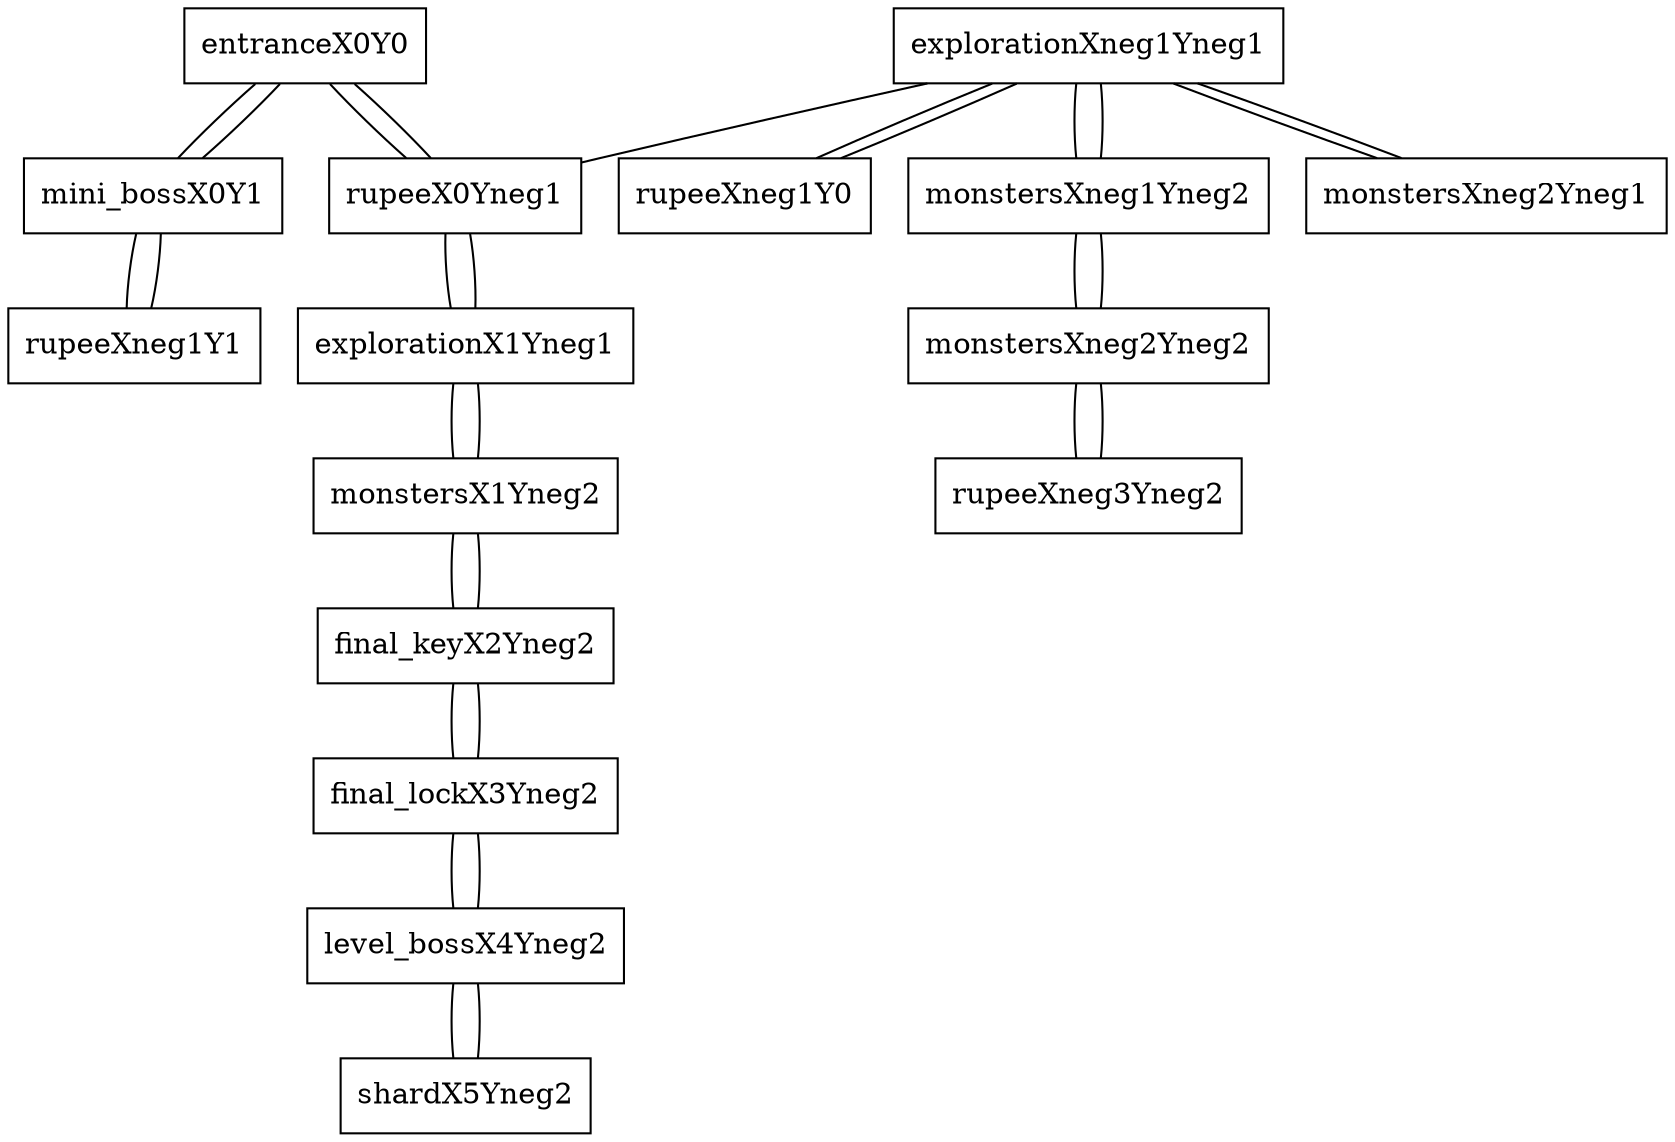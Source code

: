 graph space {

node [shape="box"]; entranceX0Y0 [pad="1.5,0.0" pos="0,0!"]; rupeeX0Yneg1 [pad="1.5,0.0" pos="0,-1!"]; explorationXneg1Yneg1 [pad="1.5,0.0" pos="-1,-1!"]; monstersXneg1Yneg2 [pad="1.5,0.0" pos="-1,-2!"]; monstersXneg2Yneg1 [pad="1.5,0.0" pos="-2,-1!"]; rupeeXneg1Y0 [pad="1.5,0.0" pos="-1,0!"]; monstersXneg2Yneg2 [pad="1.5,0.0" pos="-2,-2!"]; rupeeXneg3Yneg2 [pad="1.5,0.0" pos="-3,-2!"]; mini_bossX0Y1 [pad="1.5,0.0" pos="0,1!"]; rupeeXneg1Y1 [pad="1.5,0.0" pos="-1,1!"]; explorationX1Yneg1 [pad="1.5,0.0" pos="1,-1!"]; monstersX1Yneg2 [pad="1.5,0.0" pos="1,-2!"]; final_keyX2Yneg2 [pad="1.5,0.0" pos="2,-2!"]; final_lockX3Yneg2 [pad="1.5,0.0" pos="3,-2!"]; level_bossX4Yneg2 [pad="1.5,0.0" pos="4,-2!"]; shardX5Yneg2 [pad="1.5,0.0" pos="5,-2!"]; 
entranceX0Y0 -- mini_bossX0Y1;
entranceX0Y0 -- rupeeX0Yneg1;
rupeeX0Yneg1 -- entranceX0Y0;
rupeeX0Yneg1 -- explorationX1Yneg1;
explorationXneg1Yneg1 -- monstersXneg1Yneg2;
explorationXneg1Yneg1 -- monstersXneg2Yneg1;
explorationXneg1Yneg1 -- rupeeXneg1Y0;
explorationXneg1Yneg1 -- rupeeX0Yneg1;
monstersXneg1Yneg2 -- monstersXneg2Yneg2;
monstersXneg1Yneg2 -- explorationXneg1Yneg1;
monstersXneg2Yneg1 -- explorationXneg1Yneg1;
rupeeXneg1Y0 -- explorationXneg1Yneg1;
monstersXneg2Yneg2 -- rupeeXneg3Yneg2;
monstersXneg2Yneg2 -- monstersXneg1Yneg2;
rupeeXneg3Yneg2 -- monstersXneg2Yneg2;
mini_bossX0Y1 -- rupeeXneg1Y1;
mini_bossX0Y1 -- entranceX0Y0;
rupeeXneg1Y1 -- mini_bossX0Y1;
explorationX1Yneg1 -- rupeeX0Yneg1;
explorationX1Yneg1 -- monstersX1Yneg2;
monstersX1Yneg2 -- explorationX1Yneg1;
monstersX1Yneg2 -- final_keyX2Yneg2;
final_keyX2Yneg2 -- final_lockX3Yneg2;
final_keyX2Yneg2 -- monstersX1Yneg2;
final_lockX3Yneg2 -- final_keyX2Yneg2;
final_lockX3Yneg2 -- level_bossX4Yneg2;
level_bossX4Yneg2 -- final_lockX3Yneg2;
level_bossX4Yneg2 -- shardX5Yneg2;
shardX5Yneg2 -- level_bossX4Yneg2;
}